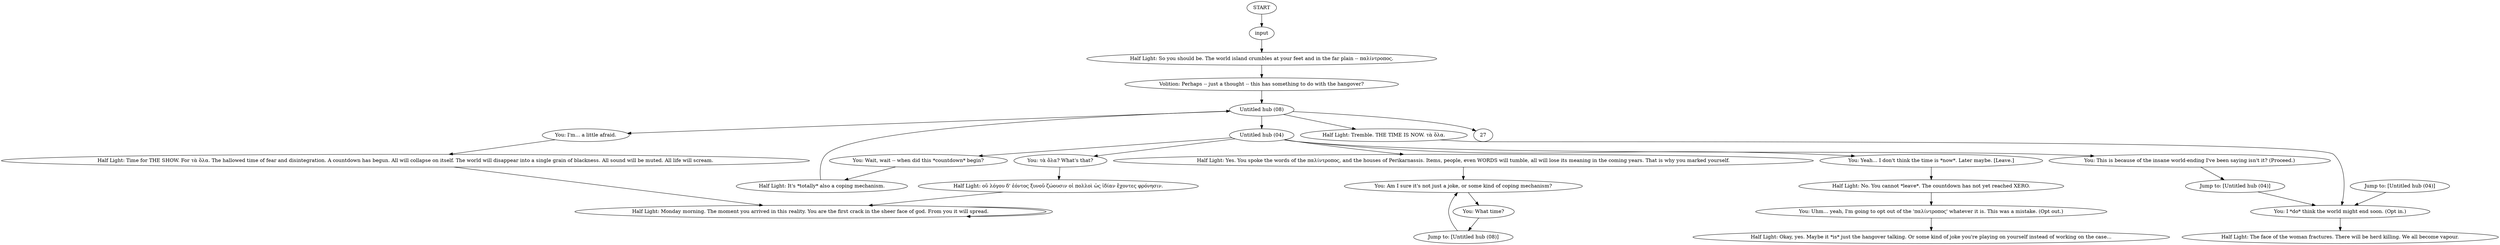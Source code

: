 # THOUGHT / APOCALYPSE COP
# Shivers is all about being an Apocalypse Cop.
#
#Thou art the harbinger of doom, embrace thine destiny.
# ==================================================
digraph G {
	  0 [label="START"];
	  1 [label="input"];
	  2 [label="You: I'm... a little afraid."];
	  3 [label="Volition: Perhaps -- just a thought -- this has something to do with the hangover?"];
	  4 [label="Half Light: No. You cannot *leave*. The countdown has not yet reached XERO."];
	  5 [label="You: Wait, wait -- when did this *countdown* begin?"];
	  6 [label="Half Light: The face of the woman fractures. There will be herd killing. We all become vapour."];
	  7 [label="Half Light: Okay, yes. Maybe it *is* just the hangover talking. Or some kind of joke you're playing on yourself instead of working on the case..."];
	  8 [label="You: Yeah... I don't think the time is *now*. Later maybe. [Leave.]"];
	  9 [label="You: τὰ ὅλα? What's that?"];
	  10 [label="Half Light: οῦ λόγου δ' ἐόντος ξυνοῦ ζώουσιν οἱ πολλοὶ ὡς ἰδίαν ἔχοντες φρόνησιν."];
	  11 [label="Jump to: [Untitled hub (04)]"];
	  12 [label="Half Light: Monday morning. The moment you arrived in this reality. You are the first crack in the sheer face of god. From you it will spread."];
	  13 [label="Half Light: It's *totally* also a coping mechanism."];
	  14 [label="You: What time?"];
	  15 [label="You: This is because of the insane world-ending I've been saying isn't it? (Proceed.)"];
	  16 [label="Half Light: Yes. You spoke the words of the παλίντροπος, and the houses of Perikarnassis. Items, people, even WORDS will tumble, all will lose its meaning in the coming years. That is why you marked yourself."];
	  17 [label="Jump to: [Untitled hub (04)]"];
	  18 [label="You: Uhm... yeah, I'm going to opt out of the 'παλίντροπος' whatever it is. This was a mistake. (Opt out.)"];
	  19 [label="Untitled hub (04)"];
	  20 [label="You: I *do* think the world might end soon. (Opt in.)"];
	  21 [label="Half Light: Tremble. THE TIME IS NOW. τὰ ὅλα."];
	  22 [label="Half Light: So you should be. The world island crumbles at your feet and in the far plain -- παλίντροπος."];
	  23 [label="Half Light: Time for THE SHOW. For τὰ ὅλα. The hallowed time of fear and disintegration. A countdown has begun. All will collapse on itself. The world will disappear into a single grain of blackness. All sound will be muted. All life will scream."];
	  24 [label="Jump to: [Untitled hub (08)]"];
	  25 [label="Untitled hub (08)"];
	  26 [label="You: Am I sure it's not just a joke, or some kind of coping mechanism?"];
	  0 -> 1
	  1 -> 22
	  2 -> 23
	  3 -> 25
	  4 -> 18
	  5 -> 13
	  8 -> 4
	  9 -> 10
	  10 -> 12
	  11 -> 20
	  12 -> 12
	  13 -> 25
	  14 -> 24
	  15 -> 17
	  16 -> 26
	  17 -> 20
	  18 -> 7
	  19 -> 5
	  19 -> 8
	  19 -> 9
	  19 -> 15
	  19 -> 16
	  20 -> 6
	  21 -> 20
	  22 -> 3
	  23 -> 12
	  24 -> 26
	  25 -> 19
	  25 -> 2
	  25 -> 27
	  25 -> 21
	  26 -> 14
}

